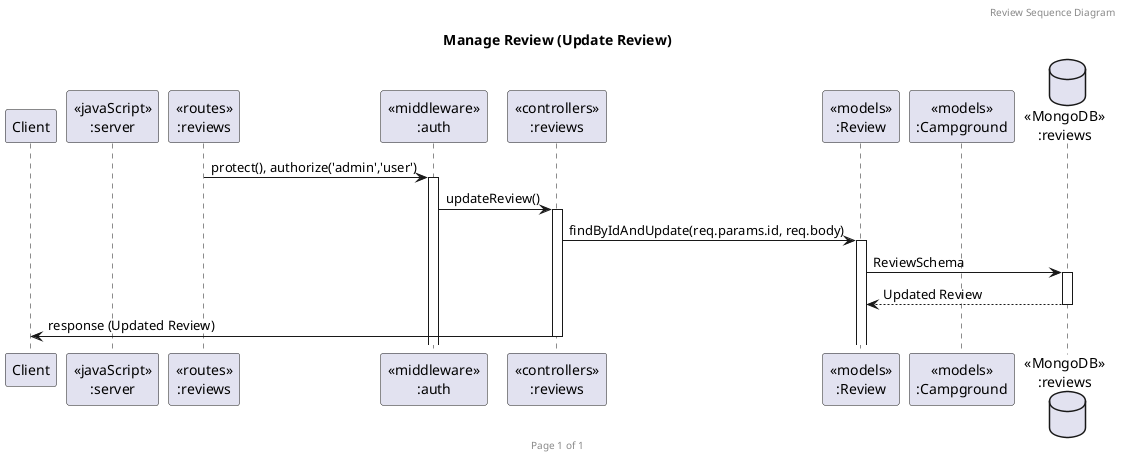 @startuml manage-review

header Review Sequence Diagram
footer Page %page% of %lastpage%
title "Manage Review (Update Review)"

participant "Client" as client
participant "<<javaScript>>\n:server" as server
participant "<<routes>>\n:reviews" as routerReviews
participant "<<middleware>>\n:auth" as middlewareAuth
participant "<<controllers>>\n:reviews" as controllersReviews
participant "<<models>>\n:Review" as modelReview
participant "<<models>>\n:Campground" as modelCampground
database "<<MongoDB>>\n:reviews" as ReviewsDatabase

routerReviews -> middlewareAuth ++: protect(), authorize('admin','user')
middlewareAuth -> controllersReviews ++: updateReview()
controllersReviews -> modelReview ++: findByIdAndUpdate(req.params.id, req.body)
modelReview -> ReviewsDatabase ++: ReviewSchema
ReviewsDatabase --> modelReview --: Updated Review
controllersReviews->client --: response (Updated Review)


@enduml

